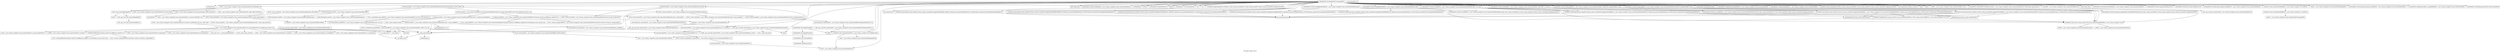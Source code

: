 digraph "Call graph: angle_write.ll" {
	label="Call graph: angle_write.ll";

	Node0x55c8fa86ab80 [shape=record,label="{_ZN9LAMMPS_NS10AngleWrite7commandEiPPc}"];
	Node0x55c8fa86ab80 -> Node0x55c8fa7e8f50;
	Node0x55c8fa86ab80 -> Node0x55c8fa7e6080;
	Node0x55c8fa86ab80 -> Node0x55c8fa7e7fa0;
	Node0x55c8fa86ab80 -> Node0x55c8fa820e50;
	Node0x55c8fa86ab80 -> Node0x55c8fa7eaa10;
	Node0x55c8fa86ab80 -> Node0x55c8fa81fa90;
	Node0x55c8fa86ab80 -> Node0x55c8fa7e6300;
	Node0x55c8fa86ab80 -> Node0x55c8fa8af3a0;
	Node0x55c8fa86ab80 -> Node0x55c8fa813a50;
	Node0x55c8fa86ab80 -> Node0x55c8fa81e770;
	Node0x55c8fa86ab80 -> Node0x55c8fa81db00;
	Node0x55c8fa86ab80 -> Node0x55c8fa81ca70;
	Node0x55c8fa86ab80 -> Node0x55c8fa81b800;
	Node0x55c8fa86ab80 -> Node0x55c8fa8199e0;
	Node0x55c8fa86ab80 -> Node0x55c8fa818740;
	Node0x55c8fa86ab80 -> Node0x55c8fa7e7f10;
	Node0x55c8fa86ab80 -> Node0x55c8fa7e4c80;
	Node0x55c8fa86ab80 -> Node0x55c8fa815f90;
	Node0x55c8fa86ab80 -> Node0x55c8fa7eaec0;
	Node0x55c8fa86ab80 -> Node0x55c8fa815ae0;
	Node0x55c8fa86ab80 -> Node0x55c8fa90e5e0;
	Node0x55c8fa86ab80 -> Node0x55c8fa8148d0;
	Node0x55c8fa86ab80 -> Node0x55c8fa7fe870;
	Node0x55c8fa86ab80 -> Node0x55c8fa80dd30;
	Node0x55c8fa86ab80 -> Node0x55c8fa80c8a0;
	Node0x55c8fa86ab80 -> Node0x55c8fa812b20;
	Node0x55c8fa86ab80 -> Node0x55c8fa802b70;
	Node0x55c8fa86ab80 -> Node0x55c8fa8111a0;
	Node0x55c8fa86ab80 -> Node0x55c8fa84b480;
	Node0x55c8fa86ab80 -> Node0x55c8fa7e63b0;
	Node0x55c8fa86ab80 -> Node0x55c8fa80b110;
	Node0x55c8fa86ab80 -> Node0x55c8fa810970;
	Node0x55c8fa86ab80 -> Node0x55c8fa80e7d0;
	Node0x55c8fa86ab80 -> Node0x55c8fa8020a0;
	Node0x55c8fa86ab80 -> Node0x55c8fa7ff6f0;
	Node0x55c8fa86ab80 -> Node0x55c8fa7f4d90;
	Node0x55c8fa86ab80 -> Node0x55c8fa7f6fc0;
	Node0x55c8fa86ab80 -> Node0x55c8fa80a010;
	Node0x55c8fa86ab80 -> Node0x55c8fa829650;
	Node0x55c8fa86ab80 -> Node0x55c8fa7eaba0;
	Node0x55c8fa86ab80 -> Node0x55c8fa7e48f0;
	Node0x55c8fa86ab80 -> Node0x55c8fa7e64b0;
	Node0x55c8fa86ab80 -> Node0x55c8fa7e4690;
	Node0x55c8fa86ab80 -> Node0x55c8fa7e51c0;
	Node0x55c8fa86ab80 -> Node0x55c8fa7e4850;
	Node0x55c8fa86ab80 -> Node0x55c8fa7e6420;
	Node0x55c8fa86ab80 -> Node0x55c8fa7e3e60;
	Node0x55c8fa86ab80 -> Node0x55c8fa7a42d0;
	Node0x55c8fa86ab80 -> Node0x55c8fa7e5df0;
	Node0x55c8fa86ab80 -> Node0x55c8fa8ee550;
	Node0x55c8fa86ab80 -> Node0x55c8fa80f9b0;
	Node0x55c8fa86ab80 -> Node0x55c8fa817ad0;
	Node0x55c8fa86ab80 -> Node0x55c8fa90de70;
	Node0x55c8fa86ab80 -> Node0x55c8fa7e5ee0;
	Node0x55c8fa86ab80 -> Node0x55c8fa7e8080;
	Node0x55c8fa81db00 [shape=record,label="{fprintf}"];
	Node0x55c8fa81e770 [shape=record,label="{_ZN9LAMMPS_NS6LAMMPSD1Ev}"];
	Node0x55c8fa7e7f10 [shape=record,label="{_ZN3fmt6v9_lmp6vprintEP8_IO_FILENS0_17basic_string_viewIcEENS0_17basic_format_argsINS0_20basic_format_contextINS0_8appenderEcEEEE}"];
	Node0x55c8fa80c8a0 [shape=record,label="{_ZN3fmt6v9_lmp7vformatB5cxx11ENS0_17basic_string_viewIcEENS0_17basic_format_argsINS0_20basic_format_contextINS0_8appenderEcEEEE}"];
	Node0x55c8fa85d7a0 [shape=record,label="{_ZNSt7__cxx1112basic_stringIcSt11char_traitsIcESaIcEE7_M_dataEPc}"];
	Node0x55c8fa88cb10 [shape=record,label="{_ZNSt7__cxx1112basic_stringIcSt11char_traitsIcESaIcEE9_M_createERmm}"];
	Node0x55c8fa9211d0 [shape=record,label="{_ZNSt7__cxx1112basic_stringIcSt11char_traitsIcESaIcEE11_M_capacityEm}"];
	Node0x55c8fa9212d0 [shape=record,label="{_ZNSt7__cxx1112basic_stringIcSt11char_traitsIcESaIcEE13_S_copy_charsEPcPKcS7_}"];
	Node0x55c8fa921250 [shape=record,label="{_ZNKSt7__cxx1112basic_stringIcSt11char_traitsIcESaIcEE7_M_dataEv}"];
	Node0x55c8fa865230 [shape=record,label="{__cxa_begin_catch}"];
	Node0x55c8fa865bb0 [shape=record,label="{_ZNSt7__cxx1112basic_stringIcSt11char_traitsIcESaIcEE10_M_disposeEv}"];
	Node0x55c8fa867b70 [shape=record,label="{__cxa_rethrow}"];
	Node0x55c8fa868fe0 [shape=record,label="{__cxa_end_catch}"];
	Node0x55c8fa849800 [shape=record,label="{__clang_call_terminate}"];
	Node0x55c8fa849800 -> Node0x55c8fa865230;
	Node0x55c8fa849800 -> Node0x55c8fa872ae0;
	Node0x55c8fa872ae0 [shape=record,label="{_ZSt9terminatev}"];
	Node0x55c8fa86a770 [shape=record,label="{_ZNSt7__cxx1112basic_stringIcSt11char_traitsIcESaIcEE13_M_set_lengthEm}"];
	Node0x55c8fa86da50 [shape=record,label="{_ZSt10__distanceIPKcENSt15iterator_traitsIT_E15difference_typeES3_S3_St26random_access_iterator_tag}"];
	Node0x55c8fa86d750 [shape=record,label="{_ZSt19__iterator_categoryIPKcENSt15iterator_traitsIT_E17iterator_categoryERKS3_}"];
	Node0x55c8fa853760 [shape=record,label="{_ZN9__gnu_cxx11char_traitsIcE6lengthEPKc}"];
	Node0x55c8fa853760 -> Node0x55c8fa8749b0;
	Node0x55c8fa857e50 [shape=record,label="{strlen}"];
	Node0x55c8fa8749b0 [shape=record,label="{_ZN9__gnu_cxx11char_traitsIcE2eqERKcS3_}"];
	Node0x55c8fa859470 [shape=record,label="{_ZNSaIcED2Ev}"];
	Node0x55c8fa82af20 [shape=record,label="{_ZN9LAMMPS_NS5Error4_allERKNSt7__cxx1112basic_stringIcSt11char_traitsIcESaIcEEEiN3fmt6v9_lmp17basic_string_viewIcEENSA_17basic_format_argsINSA_20basic_format_contextINSA_8appenderEcEEEE}"];
	Node0x55c8fa829980 [shape=record,label="{_ZN3fmt6v9_lmp17basic_string_viewIcEC2ISt11char_traitsIcESaIcEEERKNSt7__cxx1112basic_stringIcT_T0_EE}"];
	Node0x55c8fa829980 -> Node0x55c8fa877430;
	Node0x55c8fa829980 -> Node0x55c8fa87a090;
	Node0x55c8fa80b110 [shape=record,label="{_ZN3fmt6v9_lmp16make_format_argsINS0_20basic_format_contextINS0_8appenderEcEEJRPcEEENS0_16format_arg_storeIT_JDpNSt9remove_cvINSt16remove_referenceIT0_E4typeEE4typeEEEEDpOSB_}"];
	Node0x55c8fa80b110 -> Node0x55c8fa7e4c80;
	Node0x55c8fa7eaa10 [shape=record,label="{_ZN9LAMMPS_NS5Error3allERKNSt7__cxx1112basic_stringIcSt11char_traitsIcESaIcEEEiS8_}"];
	Node0x55c8fa7e8f50 [shape=record,label="{_ZNSaIcEC1Ev}"];
	Node0x55c8fa7e6080 [shape=record,label="{_ZNSt7__cxx1112basic_stringIcSt11char_traitsIcESaIcEEC2IS3_EEPKcRKS3_}"];
	Node0x55c8fa7e6080 -> Node0x55c8fa822be0;
	Node0x55c8fa7e6080 -> Node0x55c8fa824300;
	Node0x55c8fa7e6080 -> Node0x55c8fa7eaec0;
	Node0x55c8fa7e6080 -> Node0x55c8fa824b90;
	Node0x55c8fa7e6080 -> Node0x55c8fa825350;
	Node0x55c8fa826cf0 [shape=record,label="{__gxx_personality_v0}"];
	Node0x55c8fa7e7fa0 [shape=record,label="{_ZNSt7__cxx1112basic_stringIcSt11char_traitsIcESaIcEED1Ev}"];
	Node0x55c8fa7e6300 [shape=record,label="{_ZNSaIcED1Ev}"];
	Node0x55c8fa7eaba0 [shape=record,label="{_ZN9LAMMPS_NS5utils8strmatchERKNSt7__cxx1112basic_stringIcSt11char_traitsIcESaIcEEES8_}"];
	Node0x55c8fa7e5df0 [shape=record,label="{_ZN9LAMMPS_NS5Error3allIJRPcEEEvRKNSt7__cxx1112basic_stringIcSt11char_traitsIcESaIcEEEiSB_DpOT_}"];
	Node0x55c8fa7e5df0 -> Node0x55c8fa829980;
	Node0x55c8fa7e5df0 -> Node0x55c8fa80b110;
	Node0x55c8fa7e5df0 -> Node0x55c8fa82af20;
	Node0x55c8fa7e5ee0 [shape=record,label="{_ZN9LAMMPS_NS5utils8inumericEPKciS2_bPNS_6LAMMPSE}"];
	Node0x55c8fa7e8080 [shape=record,label="{_ZN9LAMMPS_NS5Error3allIJRiEEEvRKNSt7__cxx1112basic_stringIcSt11char_traitsIcESaIcEEEiSA_DpOT_}"];
	Node0x55c8fa7e8080 -> Node0x55c8fa829980;
	Node0x55c8fa7e8080 -> Node0x55c8fa810970;
	Node0x55c8fa7e8080 -> Node0x55c8fa82af20;
	Node0x55c8fa90e5e0 [shape=record,label="{_ZN9LAMMPS_NS6LAMMPS4initEv}"];
	Node0x55c8fa90de70 [shape=record,label="{_ZStplIcSt11char_traitsIcESaIcEENSt7__cxx1112basic_stringIT_T0_T1_EERKS8_PKS5_}"];
	Node0x55c8fa90de70 -> Node0x55c8fa82be50;
	Node0x55c8fa90de70 -> Node0x55c8fa82e920;
	Node0x55c8fa90de70 -> Node0x55c8fa7e7fa0;
	Node0x55c8fa84b480 [shape=record,label="{fopen}"];
	Node0x55c8fa7e63b0 [shape=record,label="{_ZNKSt7__cxx1112basic_stringIcSt11char_traitsIcESaIcEE5c_strEv}"];
	Node0x55c8fa8af3a0 [shape=record,label="{fclose}"];
	Node0x55c8fa817ad0 [shape=record,label="{_ZN9LAMMPS_NS8platform16file_is_readableERKNSt7__cxx1112basic_stringIcSt11char_traitsIcESaIcEEE}"];
	Node0x55c8fa80f9b0 [shape=record,label="{_ZN9LAMMPS_NS5utils19get_potential_unitsERKNSt7__cxx1112basic_stringIcSt11char_traitsIcESaIcEEES8_}"];
	Node0x55c8fa8ee550 [shape=record,label="{_ZNKSt7__cxx1112basic_stringIcSt11char_traitsIcESaIcEE5emptyEv}"];
	Node0x55c8fa7a42d0 [shape=record,label="{_ZStneIcSt11char_traitsIcESaIcEEbRKNSt7__cxx1112basic_stringIT_T0_T1_EEPKS5_}"];
	Node0x55c8fa7a42d0 -> Node0x55c8fa832080;
	Node0x55c8fa7e3e60 [shape=record,label="{_ZN9LAMMPS_NS5Error3oneIJRNSt7__cxx1112basic_stringIcSt11char_traitsIcESaIcEEERPcEEEvRKS7_iSC_DpOT_}"];
	Node0x55c8fa7e3e60 -> Node0x55c8fa829980;
	Node0x55c8fa7e3e60 -> Node0x55c8fa7e64b0;
	Node0x55c8fa7e3e60 -> Node0x55c8fa833510;
	Node0x55c8fa7e6420 [shape=record,label="{_ZN9LAMMPS_NS5utils18get_potential_dateERKNSt7__cxx1112basic_stringIcSt11char_traitsIcESaIcEEES8_}"];
	Node0x55c8fa7e4850 [shape=record,label="{_ZN9LAMMPS_NS5utils7logmesgIJRNSt7__cxx1112basic_stringIcSt11char_traitsIcESaIcEEES8_EEEvPNS_6LAMMPSERKS7_DpOT_}"];
	Node0x55c8fa7e4850 -> Node0x55c8fa829980;
	Node0x55c8fa7e4850 -> Node0x55c8fa835560;
	Node0x55c8fa7e4850 -> Node0x55c8fa8426b0;
	Node0x55c8fa7e51c0 [shape=record,label="{_ZN9LAMMPS_NS5utils7logmesgIJRNSt7__cxx1112basic_stringIcSt11char_traitsIcESaIcEEES7_EEEvPNS_6LAMMPSERKS7_DpOT_}"];
	Node0x55c8fa7e51c0 -> Node0x55c8fa829980;
	Node0x55c8fa7e51c0 -> Node0x55c8fa835560;
	Node0x55c8fa7e51c0 -> Node0x55c8fa8426b0;
	Node0x55c8fa7e4690 [shape=record,label="{_ZN9LAMMPS_NS5utils12current_dateB5cxx11Ev}"];
	Node0x55c8fa829650 [shape=record,label="{_ZN9LAMMPS_NS5Error3oneIJRNSt7__cxx1112basic_stringIcSt11char_traitsIcESaIcEEES7_EEEvRKS7_iSA_DpOT_}"];
	Node0x55c8fa829650 -> Node0x55c8fa829980;
	Node0x55c8fa829650 -> Node0x55c8fa835560;
	Node0x55c8fa829650 -> Node0x55c8fa833510;
	Node0x55c8fa7e48f0 [shape=record,label="{_ZN9LAMMPS_NS5utils11getsyserrorB5cxx11Ev}"];
	Node0x55c8fa80a010 [shape=record,label="{MPI_Comm_split}"];
	Node0x55c8fa7f6fc0 [shape=record,label="{_ZNSaINSt7__cxx1112basic_stringIcSt11char_traitsIcESaIcEEEEC2Ev}"];
	Node0x55c8fa7f6fc0 -> Node0x55c8fa838060;
	Node0x55c8fa7f4d90 [shape=record,label="{_ZNSt6vectorINSt7__cxx1112basic_stringIcSt11char_traitsIcESaIcEEESaIS5_EEC2ESt16initializer_listIS5_ERKS6_}"];
	Node0x55c8fa7f4d90 -> Node0x55c8fa839f30;
	Node0x55c8fa7f4d90 -> Node0x55c8fa83bdf0;
	Node0x55c8fa7f4d90 -> Node0x55c8fa83de10;
	Node0x55c8fa7f4d90 -> Node0x55c8fa83e1f0;
	Node0x55c8fa7f4d90 -> Node0x55c8fa83e6d0;
	Node0x55c8fa83e1f0 [shape=record,label="{_ZNSt6vectorINSt7__cxx1112basic_stringIcSt11char_traitsIcESaIcEEESaIS5_EE19_M_range_initializeIPKS5_EEvT_SB_St20forward_iterator_tag}"];
	Node0x55c8fa83e1f0 -> Node0x55c8fa884990;
	Node0x55c8fa83e1f0 -> Node0x55c8fa8463e0;
	Node0x55c8fa83e1f0 -> Node0x55c8fa8858d0;
	Node0x55c8fa83e1f0 -> Node0x55c8fa886460;
	Node0x55c8fa83e1f0 -> Node0x55c8fa886fa0;
	Node0x55c8fa7fe870 [shape=record,label="{_ZNSaINSt7__cxx1112basic_stringIcSt11char_traitsIcESaIcEEEED2Ev}"];
	Node0x55c8fa7fe870 -> Node0x55c8fa83ec10;
	Node0x55c8fa7ff6f0 [shape=record,label="{_Znwm}"];
	Node0x55c8fa8020a0 [shape=record,label="{_ZN9LAMMPS_NS6LAMMPSC1ERSt6vectorINSt7__cxx1112basic_stringIcSt11char_traitsIcESaIcEEESaIS7_EEP19ompi_communicator_t}"];
	Node0x55c8fa813a50 [shape=record,label="{_ZdlPv}"];
	Node0x55c8fa80dd30 [shape=record,label="{_ZN9LAMMPS_NS5Input3oneERKNSt7__cxx1112basic_stringIcSt11char_traitsIcESaIcEEE}"];
	Node0x55c8fa8111a0 [shape=record,label="{fgets}"];
	Node0x55c8fa8148d0 [shape=record,label="{_ZN9LAMMPS_NS8platform6unlinkERKNSt7__cxx1112basic_stringIcSt11char_traitsIcESaIcEEE}"];
	Node0x55c8fa818740 [shape=record,label="{cos}"];
	Node0x55c8fa8199e0 [shape=record,label="{sin}"];
	Node0x55c8fa81b800 [shape=record,label="{llvm.fmuladd.f64}"];
	Node0x55c8fa81ca70 [shape=record,label="{_ZSt8isfinited}"];
	Node0x55c8fa81ca70 -> Node0x55c8fa841380;
	Node0x55c8fa81fa90 [shape=record,label="{_ZNSt6vectorINSt7__cxx1112basic_stringIcSt11char_traitsIcESaIcEEESaIS5_EED2Ev}"];
	Node0x55c8fa81fa90 -> Node0x55c8fa8463e0;
	Node0x55c8fa81fa90 -> Node0x55c8fa848d60;
	Node0x55c8fa81fa90 -> Node0x55c8fa83e6d0;
	Node0x55c8fa81fa90 -> Node0x55c8fa849800;
	Node0x55c8fa820e50 [shape=record,label="{MPI_Comm_free}"];
	Node0x55c8fa84a2a0 [shape=record,label="{_ZN9LAMMPS_NS10AngleWriteD2Ev}"];
	Node0x55c8fa84a2a0 -> Node0x55c8fa84c3d0;
	Node0x55c8fa8acb70 [shape=record,label="{_ZN9LAMMPS_NS10AngleWriteD0Ev}"];
	Node0x55c8fa8acb70 -> Node0x55c8fa84a2a0;
	Node0x55c8fa8acb70 -> Node0x55c8fa813a50;
	Node0x55c8fa841380 [shape=record,label="{llvm.is.fpclass.f64}"];
	Node0x55c8fa84c3d0 [shape=record,label="{_ZN9LAMMPS_NS7CommandD2Ev}"];
	Node0x55c8fa84c3d0 -> Node0x55c8fa84f6f0;
	Node0x55c8fa84f6f0 [shape=record,label="{_ZN9LAMMPS_NS8PointersD2Ev}"];
	Node0x55c8fa82be50 [shape=record,label="{_ZNSt7__cxx1112basic_stringIcSt11char_traitsIcESaIcEEC1ERKS4_}"];
	Node0x55c8fa82e920 [shape=record,label="{_ZNSt7__cxx1112basic_stringIcSt11char_traitsIcESaIcEE6appendEPKc}"];
	Node0x55c8fa822be0 [shape=record,label="{_ZNSt7__cxx1112basic_stringIcSt11char_traitsIcESaIcEE13_M_local_dataEv}"];
	Node0x55c8fa824300 [shape=record,label="{_ZNSt7__cxx1112basic_stringIcSt11char_traitsIcESaIcEE12_Alloc_hiderC1EPcRKS3_}"];
	Node0x55c8fa824b90 [shape=record,label="{_ZNSt7__cxx1112basic_stringIcSt11char_traitsIcESaIcEE12_M_constructIPKcEEvT_S8_}"];
	Node0x55c8fa824b90 -> Node0x55c8fa852970;
	Node0x55c8fa7eaec0 [shape=record,label="{_ZNSt11char_traitsIcE6lengthEPKc}"];
	Node0x55c8fa7eaec0 -> Node0x55c8fa853760;
	Node0x55c8fa7eaec0 -> Node0x55c8fa857e50;
	Node0x55c8fa825350 [shape=record,label="{_ZNSt7__cxx1112basic_stringIcSt11char_traitsIcESaIcEE12_Alloc_hiderD2Ev}"];
	Node0x55c8fa825350 -> Node0x55c8fa859470;
	Node0x55c8fa852970 [shape=record,label="{_ZNSt7__cxx1112basic_stringIcSt11char_traitsIcESaIcEE16_M_construct_auxIPKcEEvT_S8_St12__false_type}"];
	Node0x55c8fa852970 -> Node0x55c8fa859be0;
	Node0x55c8fa859be0 [shape=record,label="{_ZNSt7__cxx1112basic_stringIcSt11char_traitsIcESaIcEE12_M_constructIPKcEEvT_S8_St20forward_iterator_tag}"];
	Node0x55c8fa859be0 -> Node0x55c8fa85aaa0;
	Node0x55c8fa859be0 -> Node0x55c8fa85b520;
	Node0x55c8fa859be0 -> Node0x55c8fa85b940;
	Node0x55c8fa859be0 -> Node0x55c8fa88cb10;
	Node0x55c8fa859be0 -> Node0x55c8fa85d7a0;
	Node0x55c8fa859be0 -> Node0x55c8fa9211d0;
	Node0x55c8fa859be0 -> Node0x55c8fa921250;
	Node0x55c8fa859be0 -> Node0x55c8fa9212d0;
	Node0x55c8fa859be0 -> Node0x55c8fa865230;
	Node0x55c8fa859be0 -> Node0x55c8fa865bb0;
	Node0x55c8fa859be0 -> Node0x55c8fa867b70;
	Node0x55c8fa859be0 -> Node0x55c8fa868fe0;
	Node0x55c8fa859be0 -> Node0x55c8fa86a770;
	Node0x55c8fa859be0 -> Node0x55c8fa849800;
	Node0x55c8fa85aaa0 [shape=record,label="{_ZN9__gnu_cxx17__is_null_pointerIKcEEbPT_}"];
	Node0x55c8fa85b520 [shape=record,label="{_ZSt19__throw_logic_errorPKc}"];
	Node0x55c8fa85b940 [shape=record,label="{_ZSt8distanceIPKcENSt15iterator_traitsIT_E15difference_typeES3_S3_}"];
	Node0x55c8fa85b940 -> Node0x55c8fa86d750;
	Node0x55c8fa85b940 -> Node0x55c8fa86da50;
	Node0x55c8fa877430 [shape=record,label="{_ZNKSt7__cxx1112basic_stringIcSt11char_traitsIcESaIcEE4dataEv}"];
	Node0x55c8fa87a090 [shape=record,label="{_ZNKSt7__cxx1112basic_stringIcSt11char_traitsIcESaIcEE4sizeEv}"];
	Node0x55c8fa7e4c80 [shape=record,label="{llvm.memcpy.p0.p0.i64}"];
	Node0x55c8fa810970 [shape=record,label="{_ZN3fmt6v9_lmp16make_format_argsINS0_20basic_format_contextINS0_8appenderEcEEJRiEEENS0_16format_arg_storeIT_JDpNSt9remove_cvINSt16remove_referenceIT0_E4typeEE4typeEEEEDpOSA_}"];
	Node0x55c8fa810970 -> Node0x55c8fa7e4c80;
	Node0x55c8fa832080 [shape=record,label="{_ZSteqIcSt11char_traitsIcESaIcEEbRKNSt7__cxx1112basic_stringIT_T0_T1_EEPKS5_}"];
	Node0x55c8fa832080 -> Node0x55c8fa882b20;
	Node0x55c8fa882b20 [shape=record,label="{_ZNKSt7__cxx1112basic_stringIcSt11char_traitsIcESaIcEE7compareEPKc}"];
	Node0x55c8fa833510 [shape=record,label="{_ZN9LAMMPS_NS5Error4_oneERKNSt7__cxx1112basic_stringIcSt11char_traitsIcESaIcEEEiN3fmt6v9_lmp17basic_string_viewIcEENSA_17basic_format_argsINSA_20basic_format_contextINSA_8appenderEcEEEE}"];
	Node0x55c8fa7e64b0 [shape=record,label="{_ZN3fmt6v9_lmp16make_format_argsINS0_20basic_format_contextINS0_8appenderEcEEJRNSt7__cxx1112basic_stringIcSt11char_traitsIcESaIcEEERPcEEENS0_16format_arg_storeIT_JDpNSt9remove_cvINSt16remove_referenceIT0_E4typeEE4typeEEEEDpOSI_}"];
	Node0x55c8fa7e64b0 -> Node0x55c8fa87fa20;
	Node0x55c8fa7e64b0 -> Node0x55c8fa7e4c80;
	Node0x55c8fa7e64b0 -> Node0x55c8fa880b90;
	Node0x55c8fa7e64b0 -> Node0x55c8fa881850;
	Node0x55c8fa87fa20 [shape=record,label="{_ZN3fmt6v9_lmp6detail14to_string_viewIcSt11char_traitsIcESaIcEEENS0_17basic_string_viewIT_EERKNSt7__cxx1112basic_stringIS7_T0_T1_EE}"];
	Node0x55c8fa87fa20 -> Node0x55c8fa829980;
	Node0x55c8fa880b90 [shape=record,label="{_ZNK3fmt6v9_lmp17basic_string_viewIcE4dataEv}"];
	Node0x55c8fa881850 [shape=record,label="{_ZNK3fmt6v9_lmp17basic_string_viewIcE4sizeEv}"];
	Node0x55c8fa8426b0 [shape=record,label="{_ZN9LAMMPS_NS5utils15fmtargs_logmesgEPNS_6LAMMPSEN3fmt6v9_lmp17basic_string_viewIcEENS4_17basic_format_argsINS4_20basic_format_contextINS4_8appenderEcEEEE}"];
	Node0x55c8fa835560 [shape=record,label="{_ZN3fmt6v9_lmp16make_format_argsINS0_20basic_format_contextINS0_8appenderEcEEJRNSt7__cxx1112basic_stringIcSt11char_traitsIcESaIcEEESB_EEENS0_16format_arg_storeIT_JDpNSt9remove_cvINSt16remove_referenceIT0_E4typeEE4typeEEEEDpOSG_}"];
	Node0x55c8fa835560 -> Node0x55c8fa87fa20;
	Node0x55c8fa835560 -> Node0x55c8fa7e4c80;
	Node0x55c8fa835560 -> Node0x55c8fa880b90;
	Node0x55c8fa835560 -> Node0x55c8fa881850;
	Node0x55c8fa838060 [shape=record,label="{_ZN9__gnu_cxx13new_allocatorINSt7__cxx1112basic_stringIcSt11char_traitsIcESaIcEEEEC2Ev}"];
	Node0x55c8fa83ec10 [shape=record,label="{_ZN9__gnu_cxx13new_allocatorINSt7__cxx1112basic_stringIcSt11char_traitsIcESaIcEEEED2Ev}"];
	Node0x55c8fa839f30 [shape=record,label="{_ZNSt12_Vector_baseINSt7__cxx1112basic_stringIcSt11char_traitsIcESaIcEEESaIS5_EEC2ERKS6_}"];
	Node0x55c8fa839f30 -> Node0x55c8fa8839a0;
	Node0x55c8fa83bdf0 [shape=record,label="{_ZNKSt16initializer_listINSt7__cxx1112basic_stringIcSt11char_traitsIcESaIcEEEE5beginEv}"];
	Node0x55c8fa83de10 [shape=record,label="{_ZNKSt16initializer_listINSt7__cxx1112basic_stringIcSt11char_traitsIcESaIcEEEE3endEv}"];
	Node0x55c8fa83de10 -> Node0x55c8fa83bdf0;
	Node0x55c8fa83de10 -> Node0x55c8fa887b40;
	Node0x55c8fa83e6d0 [shape=record,label="{_ZNSt12_Vector_baseINSt7__cxx1112basic_stringIcSt11char_traitsIcESaIcEEESaIS5_EED2Ev}"];
	Node0x55c8fa83e6d0 -> Node0x55c8fa888ce0;
	Node0x55c8fa83e6d0 -> Node0x55c8fa8898d0;
	Node0x55c8fa83e6d0 -> Node0x55c8fa849800;
	Node0x55c8fa8839a0 [shape=record,label="{_ZNSt12_Vector_baseINSt7__cxx1112basic_stringIcSt11char_traitsIcESaIcEEESaIS5_EE12_Vector_implC2ERKS6_}"];
	Node0x55c8fa8839a0 -> Node0x55c8fa88a590;
	Node0x55c8fa8839a0 -> Node0x55c8fa88b150;
	Node0x55c8fa88b150 [shape=record,label="{_ZNSt12_Vector_baseINSt7__cxx1112basic_stringIcSt11char_traitsIcESaIcEEESaIS5_EE17_Vector_impl_dataC2Ev}"];
	Node0x55c8fa88ba90 [shape=record,label="{_ZN9__gnu_cxx13new_allocatorINSt7__cxx1112basic_stringIcSt11char_traitsIcESaIcEEEEC2ERKS7_}"];
	Node0x55c8fa884990 [shape=record,label="{_ZSt8distanceIPKNSt7__cxx1112basic_stringIcSt11char_traitsIcESaIcEEEENSt15iterator_traitsIT_E15difference_typeES9_S9_}"];
	Node0x55c8fa884990 -> Node0x55c8fa88d180;
	Node0x55c8fa884990 -> Node0x55c8fa88dd30;
	Node0x55c8fa886460 [shape=record,label="{_ZNSt12_Vector_baseINSt7__cxx1112basic_stringIcSt11char_traitsIcESaIcEEESaIS5_EE11_M_allocateEm}"];
	Node0x55c8fa886460 -> Node0x55c8fa88ddb0;
	Node0x55c8fa88d180 [shape=record,label="{_ZSt19__iterator_categoryIPKNSt7__cxx1112basic_stringIcSt11char_traitsIcESaIcEEEENSt15iterator_traitsIT_E17iterator_categoryERKS9_}"];
	Node0x55c8fa8858d0 [shape=record,label="{_ZNSt6vectorINSt7__cxx1112basic_stringIcSt11char_traitsIcESaIcEEESaIS5_EE17_S_check_init_lenEmRKS6_}"];
	Node0x55c8fa8858d0 -> Node0x55c8fa88a590;
	Node0x55c8fa8858d0 -> Node0x55c8fa88f620;
	Node0x55c8fa8858d0 -> Node0x55c8fa7fe870;
	Node0x55c8fa8858d0 -> Node0x55c8fa890c20;
	Node0x55c8fa8463e0 [shape=record,label="{_ZNSt12_Vector_baseINSt7__cxx1112basic_stringIcSt11char_traitsIcESaIcEEESaIS5_EE19_M_get_Tp_allocatorEv}"];
	Node0x55c8fa886fa0 [shape=record,label="{_ZSt22__uninitialized_copy_aIPKNSt7__cxx1112basic_stringIcSt11char_traitsIcESaIcEEEPS5_S5_ET0_T_SA_S9_RSaIT1_E}"];
	Node0x55c8fa886fa0 -> Node0x55c8fa892590;
	Node0x55c8fa88dd30 [shape=record,label="{_ZSt10__distanceIPKNSt7__cxx1112basic_stringIcSt11char_traitsIcESaIcEEEENSt15iterator_traitsIT_E15difference_typeES9_S9_St26random_access_iterator_tag}"];
	Node0x55c8fa88ddb0 [shape=record,label="{_ZNSt16allocator_traitsISaINSt7__cxx1112basic_stringIcSt11char_traitsIcESaIcEEEEE8allocateERS6_m}"];
	Node0x55c8fa88ddb0 -> Node0x55c8fa894050;
	Node0x55c8fa894050 [shape=record,label="{_ZN9__gnu_cxx13new_allocatorINSt7__cxx1112basic_stringIcSt11char_traitsIcESaIcEEEE8allocateEmPKv}"];
	Node0x55c8fa894050 -> Node0x55c8fa894e30;
	Node0x55c8fa894050 -> Node0x55c8fa82a3e0;
	Node0x55c8fa894050 -> Node0x55c8fa7ff6f0;
	Node0x55c8fa894e30 [shape=record,label="{_ZNK9__gnu_cxx13new_allocatorINSt7__cxx1112basic_stringIcSt11char_traitsIcESaIcEEEE8max_sizeEv}"];
	Node0x55c8fa82a3e0 [shape=record,label="{_ZSt17__throw_bad_allocv}"];
	Node0x55c8fa88f620 [shape=record,label="{_ZNSt6vectorINSt7__cxx1112basic_stringIcSt11char_traitsIcESaIcEEESaIS5_EE11_S_max_sizeERKS6_}"];
	Node0x55c8fa88f620 -> Node0x55c8fa896d80;
	Node0x55c8fa88f620 -> Node0x55c8fa899680;
	Node0x55c8fa88f620 -> Node0x55c8fa849800;
	Node0x55c8fa88a590 [shape=record,label="{_ZNSaINSt7__cxx1112basic_stringIcSt11char_traitsIcESaIcEEEEC2ERKS5_}"];
	Node0x55c8fa88a590 -> Node0x55c8fa88ba90;
	Node0x55c8fa890c20 [shape=record,label="{_ZSt20__throw_length_errorPKc}"];
	Node0x55c8fa896d80 [shape=record,label="{_ZNSt16allocator_traitsISaINSt7__cxx1112basic_stringIcSt11char_traitsIcESaIcEEEEE8max_sizeERKS6_}"];
	Node0x55c8fa896d80 -> Node0x55c8fa894e30;
	Node0x55c8fa899680 [shape=record,label="{_ZSt3minImERKT_S2_S2_}"];
	Node0x55c8fa892590 [shape=record,label="{_ZSt18uninitialized_copyIPKNSt7__cxx1112basic_stringIcSt11char_traitsIcESaIcEEEPS5_ET0_T_SA_S9_}"];
	Node0x55c8fa892590 -> Node0x55c8fa89ba20;
	Node0x55c8fa89ba20 [shape=record,label="{_ZNSt20__uninitialized_copyILb0EE13__uninit_copyIPKNSt7__cxx1112basic_stringIcSt11char_traitsIcESaIcEEEPS7_EET0_T_SC_SB_}"];
	Node0x55c8fa89ba20 -> Node0x55c8fa89ce40;
	Node0x55c8fa89ba20 -> Node0x55c8fa865230;
	Node0x55c8fa89ba20 -> Node0x55c8fa89fbb0;
	Node0x55c8fa89ba20 -> Node0x55c8fa867b70;
	Node0x55c8fa89ba20 -> Node0x55c8fa868fe0;
	Node0x55c8fa89ba20 -> Node0x55c8fa91b1b0;
	Node0x55c8fa89ba20 -> Node0x55c8fa849800;
	Node0x55c8fa89ce40 [shape=record,label="{_ZSt10_ConstructINSt7__cxx1112basic_stringIcSt11char_traitsIcESaIcEEEJRKS5_EEvPT_DpOT0_}"];
	Node0x55c8fa89ce40 -> Node0x55c8fa82be50;
	Node0x55c8fa89fbb0 [shape=record,label="{_ZSt8_DestroyIPNSt7__cxx1112basic_stringIcSt11char_traitsIcESaIcEEEEvT_S7_}"];
	Node0x55c8fa89fbb0 -> Node0x55c8fa91b230;
	Node0x55c8fa91b1b0 [shape=record,label="{llvm.trap}"];
	Node0x55c8fa91b230 [shape=record,label="{_ZNSt12_Destroy_auxILb0EE9__destroyIPNSt7__cxx1112basic_stringIcSt11char_traitsIcESaIcEEEEEvT_S9_}"];
	Node0x55c8fa91b230 -> Node0x55c8fa8a0ed0;
	Node0x55c8fa8a0ed0 [shape=record,label="{_ZSt8_DestroyINSt7__cxx1112basic_stringIcSt11char_traitsIcESaIcEEEEvPT_}"];
	Node0x55c8fa8a0ed0 -> Node0x55c8fa7e7fa0;
	Node0x55c8fa887b40 [shape=record,label="{_ZNKSt16initializer_listINSt7__cxx1112basic_stringIcSt11char_traitsIcESaIcEEEE4sizeEv}"];
	Node0x55c8fa888ce0 [shape=record,label="{_ZNSt12_Vector_baseINSt7__cxx1112basic_stringIcSt11char_traitsIcESaIcEEESaIS5_EE13_M_deallocateEPS5_m}"];
	Node0x55c8fa888ce0 -> Node0x55c8fa8a8ae0;
	Node0x55c8fa8898d0 [shape=record,label="{_ZNSt12_Vector_baseINSt7__cxx1112basic_stringIcSt11char_traitsIcESaIcEEESaIS5_EE12_Vector_implD2Ev}"];
	Node0x55c8fa8898d0 -> Node0x55c8fa7fe870;
	Node0x55c8fa8a8ae0 [shape=record,label="{_ZNSt16allocator_traitsISaINSt7__cxx1112basic_stringIcSt11char_traitsIcESaIcEEEEE10deallocateERS6_PS5_m}"];
	Node0x55c8fa8a8ae0 -> Node0x55c8fa8d84e0;
	Node0x55c8fa8d84e0 [shape=record,label="{_ZN9__gnu_cxx13new_allocatorINSt7__cxx1112basic_stringIcSt11char_traitsIcESaIcEEEE10deallocateEPS6_m}"];
	Node0x55c8fa8d84e0 -> Node0x55c8fa813a50;
	Node0x55c8fa848d60 [shape=record,label="{_ZSt8_DestroyIPNSt7__cxx1112basic_stringIcSt11char_traitsIcESaIcEEES5_EvT_S7_RSaIT0_E}"];
	Node0x55c8fa848d60 -> Node0x55c8fa89fbb0;
	Node0x55c8fa80e7d0 [shape=record,label="{_ZN3fmt6v9_lmp16make_format_argsINS0_20basic_format_contextINS0_8appenderEcEEJRiS5_EEENS0_16format_arg_storeIT_JDpNSt9remove_cvINSt16remove_referenceIT0_E4typeEE4typeEEEEDpOSA_}"];
	Node0x55c8fa80e7d0 -> Node0x55c8fa7e4c80;
	Node0x55c8fa812b20 [shape=record,label="{_ZN3fmt6v9_lmp16make_format_argsINS0_20basic_format_contextINS0_8appenderEcEEJRA1024_cEEENS0_16format_arg_storeIT_JDpNSt9remove_cvINSt16remove_referenceIT0_E4typeEE4typeEEEEDpOSB_}"];
	Node0x55c8fa812b20 -> Node0x55c8fa7e4c80;
	Node0x55c8fa815ae0 [shape=record,label="{_ZN3fmt6v9_lmp16make_format_argsINS0_20basic_format_contextINS0_8appenderEcEEJRPcRiEEENS0_16format_arg_storeIT_JDpNSt9remove_cvINSt16remove_referenceIT0_E4typeEE4typeEEEEDpOSC_}"];
	Node0x55c8fa815ae0 -> Node0x55c8fa7e4c80;
	Node0x55c8fa815f90 [shape=record,label="{_ZN3fmt6v9_lmp16make_format_argsINS0_20basic_format_contextINS0_8appenderEcEEJRNSt7__cxx1112basic_stringIcSt11char_traitsIcESaIcEEERiRdEEENS0_16format_arg_storeIT_JDpNSt9remove_cvINSt16remove_referenceIT0_E4typeEE4typeEEEEDpOSI_}"];
	Node0x55c8fa815f90 -> Node0x55c8fa87fa20;
	Node0x55c8fa815f90 -> Node0x55c8fa7e4c80;
	Node0x55c8fa815f90 -> Node0x55c8fa880b90;
	Node0x55c8fa815f90 -> Node0x55c8fa881850;
	Node0x55c8fa802b70 [shape=record,label="{llvm.experimental.noalias.scope.decl}"];
}
